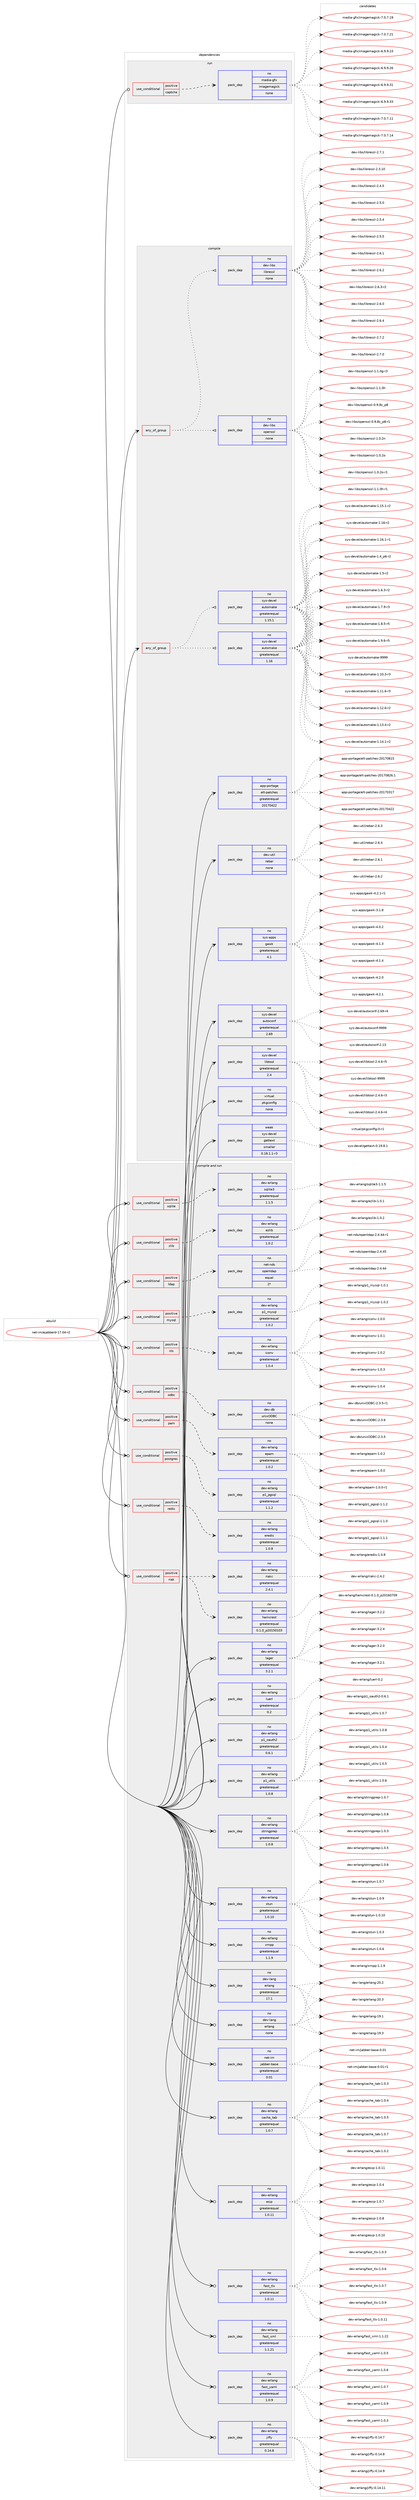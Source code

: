 digraph prolog {

# *************
# Graph options
# *************

newrank=true;
concentrate=true;
compound=true;
graph [rankdir=LR,fontname=Helvetica,fontsize=10,ranksep=1.5];#, ranksep=2.5, nodesep=0.2];
edge  [arrowhead=vee];
node  [fontname=Helvetica,fontsize=10];

# **********
# The ebuild
# **********

subgraph cluster_leftcol {
color=gray;
rank=same;
label=<<i>ebuild</i>>;
id [label="net-im/ejabberd-17.04-r2", color=red, width=4, href="../net-im/ejabberd-17.04-r2.svg"];
}

# ****************
# The dependencies
# ****************

subgraph cluster_midcol {
color=gray;
label=<<i>dependencies</i>>;
subgraph cluster_compile {
fillcolor="#eeeeee";
style=filled;
label=<<i>compile</i>>;
subgraph any10 {
dependency357 [label=<<TABLE BORDER="0" CELLBORDER="1" CELLSPACING="0" CELLPADDING="4"><TR><TD CELLPADDING="10">any_of_group</TD></TR></TABLE>>, shape=none, color=red];subgraph pack261 {
dependency358 [label=<<TABLE BORDER="0" CELLBORDER="1" CELLSPACING="0" CELLPADDING="4" WIDTH="220"><TR><TD ROWSPAN="6" CELLPADDING="30">pack_dep</TD></TR><TR><TD WIDTH="110">no</TD></TR><TR><TD>dev-libs</TD></TR><TR><TD>openssl</TD></TR><TR><TD>none</TD></TR><TR><TD></TD></TR></TABLE>>, shape=none, color=blue];
}
dependency357:e -> dependency358:w [weight=20,style="dotted",arrowhead="oinv"];
subgraph pack262 {
dependency359 [label=<<TABLE BORDER="0" CELLBORDER="1" CELLSPACING="0" CELLPADDING="4" WIDTH="220"><TR><TD ROWSPAN="6" CELLPADDING="30">pack_dep</TD></TR><TR><TD WIDTH="110">no</TD></TR><TR><TD>dev-libs</TD></TR><TR><TD>libressl</TD></TR><TR><TD>none</TD></TR><TR><TD></TD></TR></TABLE>>, shape=none, color=blue];
}
dependency357:e -> dependency359:w [weight=20,style="dotted",arrowhead="oinv"];
}
id:e -> dependency357:w [weight=20,style="solid",arrowhead="vee"];
subgraph any11 {
dependency360 [label=<<TABLE BORDER="0" CELLBORDER="1" CELLSPACING="0" CELLPADDING="4"><TR><TD CELLPADDING="10">any_of_group</TD></TR></TABLE>>, shape=none, color=red];subgraph pack263 {
dependency361 [label=<<TABLE BORDER="0" CELLBORDER="1" CELLSPACING="0" CELLPADDING="4" WIDTH="220"><TR><TD ROWSPAN="6" CELLPADDING="30">pack_dep</TD></TR><TR><TD WIDTH="110">no</TD></TR><TR><TD>sys-devel</TD></TR><TR><TD>automake</TD></TR><TR><TD>greaterequal</TD></TR><TR><TD>1.16</TD></TR></TABLE>>, shape=none, color=blue];
}
dependency360:e -> dependency361:w [weight=20,style="dotted",arrowhead="oinv"];
subgraph pack264 {
dependency362 [label=<<TABLE BORDER="0" CELLBORDER="1" CELLSPACING="0" CELLPADDING="4" WIDTH="220"><TR><TD ROWSPAN="6" CELLPADDING="30">pack_dep</TD></TR><TR><TD WIDTH="110">no</TD></TR><TR><TD>sys-devel</TD></TR><TR><TD>automake</TD></TR><TR><TD>greaterequal</TD></TR><TR><TD>1.15.1</TD></TR></TABLE>>, shape=none, color=blue];
}
dependency360:e -> dependency362:w [weight=20,style="dotted",arrowhead="oinv"];
}
id:e -> dependency360:w [weight=20,style="solid",arrowhead="vee"];
subgraph pack265 {
dependency363 [label=<<TABLE BORDER="0" CELLBORDER="1" CELLSPACING="0" CELLPADDING="4" WIDTH="220"><TR><TD ROWSPAN="6" CELLPADDING="30">pack_dep</TD></TR><TR><TD WIDTH="110">no</TD></TR><TR><TD>app-portage</TD></TR><TR><TD>elt-patches</TD></TR><TR><TD>greaterequal</TD></TR><TR><TD>20170422</TD></TR></TABLE>>, shape=none, color=blue];
}
id:e -> dependency363:w [weight=20,style="solid",arrowhead="vee"];
subgraph pack266 {
dependency364 [label=<<TABLE BORDER="0" CELLBORDER="1" CELLSPACING="0" CELLPADDING="4" WIDTH="220"><TR><TD ROWSPAN="6" CELLPADDING="30">pack_dep</TD></TR><TR><TD WIDTH="110">no</TD></TR><TR><TD>dev-util</TD></TR><TR><TD>rebar</TD></TR><TR><TD>none</TD></TR><TR><TD></TD></TR></TABLE>>, shape=none, color=blue];
}
id:e -> dependency364:w [weight=20,style="solid",arrowhead="vee"];
subgraph pack267 {
dependency365 [label=<<TABLE BORDER="0" CELLBORDER="1" CELLSPACING="0" CELLPADDING="4" WIDTH="220"><TR><TD ROWSPAN="6" CELLPADDING="30">pack_dep</TD></TR><TR><TD WIDTH="110">no</TD></TR><TR><TD>sys-apps</TD></TR><TR><TD>gawk</TD></TR><TR><TD>greaterequal</TD></TR><TR><TD>4.1</TD></TR></TABLE>>, shape=none, color=blue];
}
id:e -> dependency365:w [weight=20,style="solid",arrowhead="vee"];
subgraph pack268 {
dependency366 [label=<<TABLE BORDER="0" CELLBORDER="1" CELLSPACING="0" CELLPADDING="4" WIDTH="220"><TR><TD ROWSPAN="6" CELLPADDING="30">pack_dep</TD></TR><TR><TD WIDTH="110">no</TD></TR><TR><TD>sys-devel</TD></TR><TR><TD>autoconf</TD></TR><TR><TD>greaterequal</TD></TR><TR><TD>2.69</TD></TR></TABLE>>, shape=none, color=blue];
}
id:e -> dependency366:w [weight=20,style="solid",arrowhead="vee"];
subgraph pack269 {
dependency367 [label=<<TABLE BORDER="0" CELLBORDER="1" CELLSPACING="0" CELLPADDING="4" WIDTH="220"><TR><TD ROWSPAN="6" CELLPADDING="30">pack_dep</TD></TR><TR><TD WIDTH="110">no</TD></TR><TR><TD>sys-devel</TD></TR><TR><TD>libtool</TD></TR><TR><TD>greaterequal</TD></TR><TR><TD>2.4</TD></TR></TABLE>>, shape=none, color=blue];
}
id:e -> dependency367:w [weight=20,style="solid",arrowhead="vee"];
subgraph pack270 {
dependency368 [label=<<TABLE BORDER="0" CELLBORDER="1" CELLSPACING="0" CELLPADDING="4" WIDTH="220"><TR><TD ROWSPAN="6" CELLPADDING="30">pack_dep</TD></TR><TR><TD WIDTH="110">no</TD></TR><TR><TD>virtual</TD></TR><TR><TD>pkgconfig</TD></TR><TR><TD>none</TD></TR><TR><TD></TD></TR></TABLE>>, shape=none, color=blue];
}
id:e -> dependency368:w [weight=20,style="solid",arrowhead="vee"];
subgraph pack271 {
dependency369 [label=<<TABLE BORDER="0" CELLBORDER="1" CELLSPACING="0" CELLPADDING="4" WIDTH="220"><TR><TD ROWSPAN="6" CELLPADDING="30">pack_dep</TD></TR><TR><TD WIDTH="110">weak</TD></TR><TR><TD>sys-devel</TD></TR><TR><TD>gettext</TD></TR><TR><TD>smaller</TD></TR><TR><TD>0.18.1.1-r3</TD></TR></TABLE>>, shape=none, color=blue];
}
id:e -> dependency369:w [weight=20,style="solid",arrowhead="vee"];
}
subgraph cluster_compileandrun {
fillcolor="#eeeeee";
style=filled;
label=<<i>compile and run</i>>;
subgraph cond88 {
dependency370 [label=<<TABLE BORDER="0" CELLBORDER="1" CELLSPACING="0" CELLPADDING="4"><TR><TD ROWSPAN="3" CELLPADDING="10">use_conditional</TD></TR><TR><TD>positive</TD></TR><TR><TD>ldap</TD></TR></TABLE>>, shape=none, color=red];
subgraph pack272 {
dependency371 [label=<<TABLE BORDER="0" CELLBORDER="1" CELLSPACING="0" CELLPADDING="4" WIDTH="220"><TR><TD ROWSPAN="6" CELLPADDING="30">pack_dep</TD></TR><TR><TD WIDTH="110">no</TD></TR><TR><TD>net-nds</TD></TR><TR><TD>openldap</TD></TR><TR><TD>equal</TD></TR><TR><TD>2*</TD></TR></TABLE>>, shape=none, color=blue];
}
dependency370:e -> dependency371:w [weight=20,style="dashed",arrowhead="vee"];
}
id:e -> dependency370:w [weight=20,style="solid",arrowhead="odotvee"];
subgraph cond89 {
dependency372 [label=<<TABLE BORDER="0" CELLBORDER="1" CELLSPACING="0" CELLPADDING="4"><TR><TD ROWSPAN="3" CELLPADDING="10">use_conditional</TD></TR><TR><TD>positive</TD></TR><TR><TD>mysql</TD></TR></TABLE>>, shape=none, color=red];
subgraph pack273 {
dependency373 [label=<<TABLE BORDER="0" CELLBORDER="1" CELLSPACING="0" CELLPADDING="4" WIDTH="220"><TR><TD ROWSPAN="6" CELLPADDING="30">pack_dep</TD></TR><TR><TD WIDTH="110">no</TD></TR><TR><TD>dev-erlang</TD></TR><TR><TD>p1_mysql</TD></TR><TR><TD>greaterequal</TD></TR><TR><TD>1.0.2</TD></TR></TABLE>>, shape=none, color=blue];
}
dependency372:e -> dependency373:w [weight=20,style="dashed",arrowhead="vee"];
}
id:e -> dependency372:w [weight=20,style="solid",arrowhead="odotvee"];
subgraph cond90 {
dependency374 [label=<<TABLE BORDER="0" CELLBORDER="1" CELLSPACING="0" CELLPADDING="4"><TR><TD ROWSPAN="3" CELLPADDING="10">use_conditional</TD></TR><TR><TD>positive</TD></TR><TR><TD>nls</TD></TR></TABLE>>, shape=none, color=red];
subgraph pack274 {
dependency375 [label=<<TABLE BORDER="0" CELLBORDER="1" CELLSPACING="0" CELLPADDING="4" WIDTH="220"><TR><TD ROWSPAN="6" CELLPADDING="30">pack_dep</TD></TR><TR><TD WIDTH="110">no</TD></TR><TR><TD>dev-erlang</TD></TR><TR><TD>iconv</TD></TR><TR><TD>greaterequal</TD></TR><TR><TD>1.0.4</TD></TR></TABLE>>, shape=none, color=blue];
}
dependency374:e -> dependency375:w [weight=20,style="dashed",arrowhead="vee"];
}
id:e -> dependency374:w [weight=20,style="solid",arrowhead="odotvee"];
subgraph cond91 {
dependency376 [label=<<TABLE BORDER="0" CELLBORDER="1" CELLSPACING="0" CELLPADDING="4"><TR><TD ROWSPAN="3" CELLPADDING="10">use_conditional</TD></TR><TR><TD>positive</TD></TR><TR><TD>odbc</TD></TR></TABLE>>, shape=none, color=red];
subgraph pack275 {
dependency377 [label=<<TABLE BORDER="0" CELLBORDER="1" CELLSPACING="0" CELLPADDING="4" WIDTH="220"><TR><TD ROWSPAN="6" CELLPADDING="30">pack_dep</TD></TR><TR><TD WIDTH="110">no</TD></TR><TR><TD>dev-db</TD></TR><TR><TD>unixODBC</TD></TR><TR><TD>none</TD></TR><TR><TD></TD></TR></TABLE>>, shape=none, color=blue];
}
dependency376:e -> dependency377:w [weight=20,style="dashed",arrowhead="vee"];
}
id:e -> dependency376:w [weight=20,style="solid",arrowhead="odotvee"];
subgraph cond92 {
dependency378 [label=<<TABLE BORDER="0" CELLBORDER="1" CELLSPACING="0" CELLPADDING="4"><TR><TD ROWSPAN="3" CELLPADDING="10">use_conditional</TD></TR><TR><TD>positive</TD></TR><TR><TD>pam</TD></TR></TABLE>>, shape=none, color=red];
subgraph pack276 {
dependency379 [label=<<TABLE BORDER="0" CELLBORDER="1" CELLSPACING="0" CELLPADDING="4" WIDTH="220"><TR><TD ROWSPAN="6" CELLPADDING="30">pack_dep</TD></TR><TR><TD WIDTH="110">no</TD></TR><TR><TD>dev-erlang</TD></TR><TR><TD>epam</TD></TR><TR><TD>greaterequal</TD></TR><TR><TD>1.0.2</TD></TR></TABLE>>, shape=none, color=blue];
}
dependency378:e -> dependency379:w [weight=20,style="dashed",arrowhead="vee"];
}
id:e -> dependency378:w [weight=20,style="solid",arrowhead="odotvee"];
subgraph cond93 {
dependency380 [label=<<TABLE BORDER="0" CELLBORDER="1" CELLSPACING="0" CELLPADDING="4"><TR><TD ROWSPAN="3" CELLPADDING="10">use_conditional</TD></TR><TR><TD>positive</TD></TR><TR><TD>postgres</TD></TR></TABLE>>, shape=none, color=red];
subgraph pack277 {
dependency381 [label=<<TABLE BORDER="0" CELLBORDER="1" CELLSPACING="0" CELLPADDING="4" WIDTH="220"><TR><TD ROWSPAN="6" CELLPADDING="30">pack_dep</TD></TR><TR><TD WIDTH="110">no</TD></TR><TR><TD>dev-erlang</TD></TR><TR><TD>p1_pgsql</TD></TR><TR><TD>greaterequal</TD></TR><TR><TD>1.1.2</TD></TR></TABLE>>, shape=none, color=blue];
}
dependency380:e -> dependency381:w [weight=20,style="dashed",arrowhead="vee"];
}
id:e -> dependency380:w [weight=20,style="solid",arrowhead="odotvee"];
subgraph cond94 {
dependency382 [label=<<TABLE BORDER="0" CELLBORDER="1" CELLSPACING="0" CELLPADDING="4"><TR><TD ROWSPAN="3" CELLPADDING="10">use_conditional</TD></TR><TR><TD>positive</TD></TR><TR><TD>redis</TD></TR></TABLE>>, shape=none, color=red];
subgraph pack278 {
dependency383 [label=<<TABLE BORDER="0" CELLBORDER="1" CELLSPACING="0" CELLPADDING="4" WIDTH="220"><TR><TD ROWSPAN="6" CELLPADDING="30">pack_dep</TD></TR><TR><TD WIDTH="110">no</TD></TR><TR><TD>dev-erlang</TD></TR><TR><TD>eredis</TD></TR><TR><TD>greaterequal</TD></TR><TR><TD>1.0.8</TD></TR></TABLE>>, shape=none, color=blue];
}
dependency382:e -> dependency383:w [weight=20,style="dashed",arrowhead="vee"];
}
id:e -> dependency382:w [weight=20,style="solid",arrowhead="odotvee"];
subgraph cond95 {
dependency384 [label=<<TABLE BORDER="0" CELLBORDER="1" CELLSPACING="0" CELLPADDING="4"><TR><TD ROWSPAN="3" CELLPADDING="10">use_conditional</TD></TR><TR><TD>positive</TD></TR><TR><TD>riak</TD></TR></TABLE>>, shape=none, color=red];
subgraph pack279 {
dependency385 [label=<<TABLE BORDER="0" CELLBORDER="1" CELLSPACING="0" CELLPADDING="4" WIDTH="220"><TR><TD ROWSPAN="6" CELLPADDING="30">pack_dep</TD></TR><TR><TD WIDTH="110">no</TD></TR><TR><TD>dev-erlang</TD></TR><TR><TD>hamcrest</TD></TR><TR><TD>greaterequal</TD></TR><TR><TD>0.1.0_p20150103</TD></TR></TABLE>>, shape=none, color=blue];
}
dependency384:e -> dependency385:w [weight=20,style="dashed",arrowhead="vee"];
subgraph pack280 {
dependency386 [label=<<TABLE BORDER="0" CELLBORDER="1" CELLSPACING="0" CELLPADDING="4" WIDTH="220"><TR><TD ROWSPAN="6" CELLPADDING="30">pack_dep</TD></TR><TR><TD WIDTH="110">no</TD></TR><TR><TD>dev-erlang</TD></TR><TR><TD>riakc</TD></TR><TR><TD>greaterequal</TD></TR><TR><TD>2.4.1</TD></TR></TABLE>>, shape=none, color=blue];
}
dependency384:e -> dependency386:w [weight=20,style="dashed",arrowhead="vee"];
}
id:e -> dependency384:w [weight=20,style="solid",arrowhead="odotvee"];
subgraph cond96 {
dependency387 [label=<<TABLE BORDER="0" CELLBORDER="1" CELLSPACING="0" CELLPADDING="4"><TR><TD ROWSPAN="3" CELLPADDING="10">use_conditional</TD></TR><TR><TD>positive</TD></TR><TR><TD>sqlite</TD></TR></TABLE>>, shape=none, color=red];
subgraph pack281 {
dependency388 [label=<<TABLE BORDER="0" CELLBORDER="1" CELLSPACING="0" CELLPADDING="4" WIDTH="220"><TR><TD ROWSPAN="6" CELLPADDING="30">pack_dep</TD></TR><TR><TD WIDTH="110">no</TD></TR><TR><TD>dev-erlang</TD></TR><TR><TD>sqlite3</TD></TR><TR><TD>greaterequal</TD></TR><TR><TD>1.1.5</TD></TR></TABLE>>, shape=none, color=blue];
}
dependency387:e -> dependency388:w [weight=20,style="dashed",arrowhead="vee"];
}
id:e -> dependency387:w [weight=20,style="solid",arrowhead="odotvee"];
subgraph cond97 {
dependency389 [label=<<TABLE BORDER="0" CELLBORDER="1" CELLSPACING="0" CELLPADDING="4"><TR><TD ROWSPAN="3" CELLPADDING="10">use_conditional</TD></TR><TR><TD>positive</TD></TR><TR><TD>zlib</TD></TR></TABLE>>, shape=none, color=red];
subgraph pack282 {
dependency390 [label=<<TABLE BORDER="0" CELLBORDER="1" CELLSPACING="0" CELLPADDING="4" WIDTH="220"><TR><TD ROWSPAN="6" CELLPADDING="30">pack_dep</TD></TR><TR><TD WIDTH="110">no</TD></TR><TR><TD>dev-erlang</TD></TR><TR><TD>ezlib</TD></TR><TR><TD>greaterequal</TD></TR><TR><TD>1.0.2</TD></TR></TABLE>>, shape=none, color=blue];
}
dependency389:e -> dependency390:w [weight=20,style="dashed",arrowhead="vee"];
}
id:e -> dependency389:w [weight=20,style="solid",arrowhead="odotvee"];
subgraph pack283 {
dependency391 [label=<<TABLE BORDER="0" CELLBORDER="1" CELLSPACING="0" CELLPADDING="4" WIDTH="220"><TR><TD ROWSPAN="6" CELLPADDING="30">pack_dep</TD></TR><TR><TD WIDTH="110">no</TD></TR><TR><TD>dev-erlang</TD></TR><TR><TD>cache_tab</TD></TR><TR><TD>greaterequal</TD></TR><TR><TD>1.0.7</TD></TR></TABLE>>, shape=none, color=blue];
}
id:e -> dependency391:w [weight=20,style="solid",arrowhead="odotvee"];
subgraph pack284 {
dependency392 [label=<<TABLE BORDER="0" CELLBORDER="1" CELLSPACING="0" CELLPADDING="4" WIDTH="220"><TR><TD ROWSPAN="6" CELLPADDING="30">pack_dep</TD></TR><TR><TD WIDTH="110">no</TD></TR><TR><TD>dev-erlang</TD></TR><TR><TD>esip</TD></TR><TR><TD>greaterequal</TD></TR><TR><TD>1.0.11</TD></TR></TABLE>>, shape=none, color=blue];
}
id:e -> dependency392:w [weight=20,style="solid",arrowhead="odotvee"];
subgraph pack285 {
dependency393 [label=<<TABLE BORDER="0" CELLBORDER="1" CELLSPACING="0" CELLPADDING="4" WIDTH="220"><TR><TD ROWSPAN="6" CELLPADDING="30">pack_dep</TD></TR><TR><TD WIDTH="110">no</TD></TR><TR><TD>dev-erlang</TD></TR><TR><TD>fast_tls</TD></TR><TR><TD>greaterequal</TD></TR><TR><TD>1.0.11</TD></TR></TABLE>>, shape=none, color=blue];
}
id:e -> dependency393:w [weight=20,style="solid",arrowhead="odotvee"];
subgraph pack286 {
dependency394 [label=<<TABLE BORDER="0" CELLBORDER="1" CELLSPACING="0" CELLPADDING="4" WIDTH="220"><TR><TD ROWSPAN="6" CELLPADDING="30">pack_dep</TD></TR><TR><TD WIDTH="110">no</TD></TR><TR><TD>dev-erlang</TD></TR><TR><TD>fast_xml</TD></TR><TR><TD>greaterequal</TD></TR><TR><TD>1.1.21</TD></TR></TABLE>>, shape=none, color=blue];
}
id:e -> dependency394:w [weight=20,style="solid",arrowhead="odotvee"];
subgraph pack287 {
dependency395 [label=<<TABLE BORDER="0" CELLBORDER="1" CELLSPACING="0" CELLPADDING="4" WIDTH="220"><TR><TD ROWSPAN="6" CELLPADDING="30">pack_dep</TD></TR><TR><TD WIDTH="110">no</TD></TR><TR><TD>dev-erlang</TD></TR><TR><TD>fast_yaml</TD></TR><TR><TD>greaterequal</TD></TR><TR><TD>1.0.9</TD></TR></TABLE>>, shape=none, color=blue];
}
id:e -> dependency395:w [weight=20,style="solid",arrowhead="odotvee"];
subgraph pack288 {
dependency396 [label=<<TABLE BORDER="0" CELLBORDER="1" CELLSPACING="0" CELLPADDING="4" WIDTH="220"><TR><TD ROWSPAN="6" CELLPADDING="30">pack_dep</TD></TR><TR><TD WIDTH="110">no</TD></TR><TR><TD>dev-erlang</TD></TR><TR><TD>jiffy</TD></TR><TR><TD>greaterequal</TD></TR><TR><TD>0.14.8</TD></TR></TABLE>>, shape=none, color=blue];
}
id:e -> dependency396:w [weight=20,style="solid",arrowhead="odotvee"];
subgraph pack289 {
dependency397 [label=<<TABLE BORDER="0" CELLBORDER="1" CELLSPACING="0" CELLPADDING="4" WIDTH="220"><TR><TD ROWSPAN="6" CELLPADDING="30">pack_dep</TD></TR><TR><TD WIDTH="110">no</TD></TR><TR><TD>dev-erlang</TD></TR><TR><TD>lager</TD></TR><TR><TD>greaterequal</TD></TR><TR><TD>3.2.1</TD></TR></TABLE>>, shape=none, color=blue];
}
id:e -> dependency397:w [weight=20,style="solid",arrowhead="odotvee"];
subgraph pack290 {
dependency398 [label=<<TABLE BORDER="0" CELLBORDER="1" CELLSPACING="0" CELLPADDING="4" WIDTH="220"><TR><TD ROWSPAN="6" CELLPADDING="30">pack_dep</TD></TR><TR><TD WIDTH="110">no</TD></TR><TR><TD>dev-erlang</TD></TR><TR><TD>luerl</TD></TR><TR><TD>greaterequal</TD></TR><TR><TD>0.2</TD></TR></TABLE>>, shape=none, color=blue];
}
id:e -> dependency398:w [weight=20,style="solid",arrowhead="odotvee"];
subgraph pack291 {
dependency399 [label=<<TABLE BORDER="0" CELLBORDER="1" CELLSPACING="0" CELLPADDING="4" WIDTH="220"><TR><TD ROWSPAN="6" CELLPADDING="30">pack_dep</TD></TR><TR><TD WIDTH="110">no</TD></TR><TR><TD>dev-erlang</TD></TR><TR><TD>p1_oauth2</TD></TR><TR><TD>greaterequal</TD></TR><TR><TD>0.6.1</TD></TR></TABLE>>, shape=none, color=blue];
}
id:e -> dependency399:w [weight=20,style="solid",arrowhead="odotvee"];
subgraph pack292 {
dependency400 [label=<<TABLE BORDER="0" CELLBORDER="1" CELLSPACING="0" CELLPADDING="4" WIDTH="220"><TR><TD ROWSPAN="6" CELLPADDING="30">pack_dep</TD></TR><TR><TD WIDTH="110">no</TD></TR><TR><TD>dev-erlang</TD></TR><TR><TD>p1_utils</TD></TR><TR><TD>greaterequal</TD></TR><TR><TD>1.0.8</TD></TR></TABLE>>, shape=none, color=blue];
}
id:e -> dependency400:w [weight=20,style="solid",arrowhead="odotvee"];
subgraph pack293 {
dependency401 [label=<<TABLE BORDER="0" CELLBORDER="1" CELLSPACING="0" CELLPADDING="4" WIDTH="220"><TR><TD ROWSPAN="6" CELLPADDING="30">pack_dep</TD></TR><TR><TD WIDTH="110">no</TD></TR><TR><TD>dev-erlang</TD></TR><TR><TD>stringprep</TD></TR><TR><TD>greaterequal</TD></TR><TR><TD>1.0.8</TD></TR></TABLE>>, shape=none, color=blue];
}
id:e -> dependency401:w [weight=20,style="solid",arrowhead="odotvee"];
subgraph pack294 {
dependency402 [label=<<TABLE BORDER="0" CELLBORDER="1" CELLSPACING="0" CELLPADDING="4" WIDTH="220"><TR><TD ROWSPAN="6" CELLPADDING="30">pack_dep</TD></TR><TR><TD WIDTH="110">no</TD></TR><TR><TD>dev-erlang</TD></TR><TR><TD>stun</TD></TR><TR><TD>greaterequal</TD></TR><TR><TD>1.0.10</TD></TR></TABLE>>, shape=none, color=blue];
}
id:e -> dependency402:w [weight=20,style="solid",arrowhead="odotvee"];
subgraph pack295 {
dependency403 [label=<<TABLE BORDER="0" CELLBORDER="1" CELLSPACING="0" CELLPADDING="4" WIDTH="220"><TR><TD ROWSPAN="6" CELLPADDING="30">pack_dep</TD></TR><TR><TD WIDTH="110">no</TD></TR><TR><TD>dev-erlang</TD></TR><TR><TD>xmpp</TD></TR><TR><TD>greaterequal</TD></TR><TR><TD>1.1.9</TD></TR></TABLE>>, shape=none, color=blue];
}
id:e -> dependency403:w [weight=20,style="solid",arrowhead="odotvee"];
subgraph pack296 {
dependency404 [label=<<TABLE BORDER="0" CELLBORDER="1" CELLSPACING="0" CELLPADDING="4" WIDTH="220"><TR><TD ROWSPAN="6" CELLPADDING="30">pack_dep</TD></TR><TR><TD WIDTH="110">no</TD></TR><TR><TD>dev-lang</TD></TR><TR><TD>erlang</TD></TR><TR><TD>greaterequal</TD></TR><TR><TD>17.1</TD></TR></TABLE>>, shape=none, color=blue];
}
id:e -> dependency404:w [weight=20,style="solid",arrowhead="odotvee"];
subgraph pack297 {
dependency405 [label=<<TABLE BORDER="0" CELLBORDER="1" CELLSPACING="0" CELLPADDING="4" WIDTH="220"><TR><TD ROWSPAN="6" CELLPADDING="30">pack_dep</TD></TR><TR><TD WIDTH="110">no</TD></TR><TR><TD>dev-lang</TD></TR><TR><TD>erlang</TD></TR><TR><TD>none</TD></TR><TR><TD></TD></TR></TABLE>>, shape=none, color=blue];
}
id:e -> dependency405:w [weight=20,style="solid",arrowhead="odotvee"];
subgraph pack298 {
dependency406 [label=<<TABLE BORDER="0" CELLBORDER="1" CELLSPACING="0" CELLPADDING="4" WIDTH="220"><TR><TD ROWSPAN="6" CELLPADDING="30">pack_dep</TD></TR><TR><TD WIDTH="110">no</TD></TR><TR><TD>net-im</TD></TR><TR><TD>jabber-base</TD></TR><TR><TD>greaterequal</TD></TR><TR><TD>0.01</TD></TR></TABLE>>, shape=none, color=blue];
}
id:e -> dependency406:w [weight=20,style="solid",arrowhead="odotvee"];
}
subgraph cluster_run {
fillcolor="#eeeeee";
style=filled;
label=<<i>run</i>>;
subgraph cond98 {
dependency407 [label=<<TABLE BORDER="0" CELLBORDER="1" CELLSPACING="0" CELLPADDING="4"><TR><TD ROWSPAN="3" CELLPADDING="10">use_conditional</TD></TR><TR><TD>positive</TD></TR><TR><TD>captcha</TD></TR></TABLE>>, shape=none, color=red];
subgraph pack299 {
dependency408 [label=<<TABLE BORDER="0" CELLBORDER="1" CELLSPACING="0" CELLPADDING="4" WIDTH="220"><TR><TD ROWSPAN="6" CELLPADDING="30">pack_dep</TD></TR><TR><TD WIDTH="110">no</TD></TR><TR><TD>media-gfx</TD></TR><TR><TD>imagemagick</TD></TR><TR><TD>none</TD></TR><TR><TD></TD></TR></TABLE>>, shape=none, color=blue];
}
dependency407:e -> dependency408:w [weight=20,style="dashed",arrowhead="vee"];
}
id:e -> dependency407:w [weight=20,style="solid",arrowhead="odot"];
}
}

# **************
# The candidates
# **************

subgraph cluster_choices {
rank=same;
color=gray;
label=<<i>candidates</i>>;

subgraph choice261 {
color=black;
nodesep=1;
choice1001011184510810598115471111121011101151151084549464946481034511451 [label="dev-libs/openssl-1.1.0g-r3", color=red, width=4,href="../dev-libs/openssl-1.1.0g-r3.svg"];
choice100101118451081059811547111112101110115115108454946494648104 [label="dev-libs/openssl-1.1.0h", color=red, width=4,href="../dev-libs/openssl-1.1.0h.svg"];
choice1001011184510810598115471111121011101151151084548465746561229511256 [label="dev-libs/openssl-0.9.8z_p8", color=red, width=4,href="../dev-libs/openssl-0.9.8z_p8.svg"];
choice10010111845108105981154711111210111011511510845484657465612295112564511449 [label="dev-libs/openssl-0.9.8z_p8-r1", color=red, width=4,href="../dev-libs/openssl-0.9.8z_p8-r1.svg"];
choice100101118451081059811547111112101110115115108454946484650110 [label="dev-libs/openssl-1.0.2n", color=red, width=4,href="../dev-libs/openssl-1.0.2n.svg"];
choice100101118451081059811547111112101110115115108454946484650111 [label="dev-libs/openssl-1.0.2o", color=red, width=4,href="../dev-libs/openssl-1.0.2o.svg"];
choice1001011184510810598115471111121011101151151084549464846501114511449 [label="dev-libs/openssl-1.0.2o-r1", color=red, width=4,href="../dev-libs/openssl-1.0.2o-r1.svg"];
choice1001011184510810598115471111121011101151151084549464946481044511449 [label="dev-libs/openssl-1.1.0h-r1", color=red, width=4,href="../dev-libs/openssl-1.1.0h-r1.svg"];
dependency358:e -> choice1001011184510810598115471111121011101151151084549464946481034511451:w [style=dotted,weight="100"];
dependency358:e -> choice100101118451081059811547111112101110115115108454946494648104:w [style=dotted,weight="100"];
dependency358:e -> choice1001011184510810598115471111121011101151151084548465746561229511256:w [style=dotted,weight="100"];
dependency358:e -> choice10010111845108105981154711111210111011511510845484657465612295112564511449:w [style=dotted,weight="100"];
dependency358:e -> choice100101118451081059811547111112101110115115108454946484650110:w [style=dotted,weight="100"];
dependency358:e -> choice100101118451081059811547111112101110115115108454946484650111:w [style=dotted,weight="100"];
dependency358:e -> choice1001011184510810598115471111121011101151151084549464846501114511449:w [style=dotted,weight="100"];
dependency358:e -> choice1001011184510810598115471111121011101151151084549464946481044511449:w [style=dotted,weight="100"];
}
subgraph choice262 {
color=black;
nodesep=1;
choice10010111845108105981154710810598114101115115108455046554648 [label="dev-libs/libressl-2.7.0", color=red, width=4,href="../dev-libs/libressl-2.7.0.svg"];
choice10010111845108105981154710810598114101115115108455046554649 [label="dev-libs/libressl-2.7.1", color=red, width=4,href="../dev-libs/libressl-2.7.1.svg"];
choice1001011184510810598115471081059811410111511510845504651464948 [label="dev-libs/libressl-2.3.10", color=red, width=4,href="../dev-libs/libressl-2.3.10.svg"];
choice10010111845108105981154710810598114101115115108455046524653 [label="dev-libs/libressl-2.4.5", color=red, width=4,href="../dev-libs/libressl-2.4.5.svg"];
choice10010111845108105981154710810598114101115115108455046534648 [label="dev-libs/libressl-2.5.0", color=red, width=4,href="../dev-libs/libressl-2.5.0.svg"];
choice10010111845108105981154710810598114101115115108455046534652 [label="dev-libs/libressl-2.5.4", color=red, width=4,href="../dev-libs/libressl-2.5.4.svg"];
choice10010111845108105981154710810598114101115115108455046534653 [label="dev-libs/libressl-2.5.5", color=red, width=4,href="../dev-libs/libressl-2.5.5.svg"];
choice10010111845108105981154710810598114101115115108455046544649 [label="dev-libs/libressl-2.6.1", color=red, width=4,href="../dev-libs/libressl-2.6.1.svg"];
choice10010111845108105981154710810598114101115115108455046544650 [label="dev-libs/libressl-2.6.2", color=red, width=4,href="../dev-libs/libressl-2.6.2.svg"];
choice100101118451081059811547108105981141011151151084550465446514511450 [label="dev-libs/libressl-2.6.3-r2", color=red, width=4,href="../dev-libs/libressl-2.6.3-r2.svg"];
choice10010111845108105981154710810598114101115115108455046544648 [label="dev-libs/libressl-2.6.0", color=red, width=4,href="../dev-libs/libressl-2.6.0.svg"];
choice10010111845108105981154710810598114101115115108455046544652 [label="dev-libs/libressl-2.6.4", color=red, width=4,href="../dev-libs/libressl-2.6.4.svg"];
choice10010111845108105981154710810598114101115115108455046554650 [label="dev-libs/libressl-2.7.2", color=red, width=4,href="../dev-libs/libressl-2.7.2.svg"];
dependency359:e -> choice10010111845108105981154710810598114101115115108455046554648:w [style=dotted,weight="100"];
dependency359:e -> choice10010111845108105981154710810598114101115115108455046554649:w [style=dotted,weight="100"];
dependency359:e -> choice1001011184510810598115471081059811410111511510845504651464948:w [style=dotted,weight="100"];
dependency359:e -> choice10010111845108105981154710810598114101115115108455046524653:w [style=dotted,weight="100"];
dependency359:e -> choice10010111845108105981154710810598114101115115108455046534648:w [style=dotted,weight="100"];
dependency359:e -> choice10010111845108105981154710810598114101115115108455046534652:w [style=dotted,weight="100"];
dependency359:e -> choice10010111845108105981154710810598114101115115108455046534653:w [style=dotted,weight="100"];
dependency359:e -> choice10010111845108105981154710810598114101115115108455046544649:w [style=dotted,weight="100"];
dependency359:e -> choice10010111845108105981154710810598114101115115108455046544650:w [style=dotted,weight="100"];
dependency359:e -> choice100101118451081059811547108105981141011151151084550465446514511450:w [style=dotted,weight="100"];
dependency359:e -> choice10010111845108105981154710810598114101115115108455046544648:w [style=dotted,weight="100"];
dependency359:e -> choice10010111845108105981154710810598114101115115108455046544652:w [style=dotted,weight="100"];
dependency359:e -> choice10010111845108105981154710810598114101115115108455046554650:w [style=dotted,weight="100"];
}
subgraph choice263 {
color=black;
nodesep=1;
choice11512111545100101118101108479711711611110997107101454946494846514511451 [label="sys-devel/automake-1.10.3-r3", color=red, width=4,href="../sys-devel/automake-1.10.3-r3.svg"];
choice11512111545100101118101108479711711611110997107101454946494946544511451 [label="sys-devel/automake-1.11.6-r3", color=red, width=4,href="../sys-devel/automake-1.11.6-r3.svg"];
choice11512111545100101118101108479711711611110997107101454946495046544511450 [label="sys-devel/automake-1.12.6-r2", color=red, width=4,href="../sys-devel/automake-1.12.6-r2.svg"];
choice11512111545100101118101108479711711611110997107101454946495146524511450 [label="sys-devel/automake-1.13.4-r2", color=red, width=4,href="../sys-devel/automake-1.13.4-r2.svg"];
choice11512111545100101118101108479711711611110997107101454946495246494511450 [label="sys-devel/automake-1.14.1-r2", color=red, width=4,href="../sys-devel/automake-1.14.1-r2.svg"];
choice11512111545100101118101108479711711611110997107101454946495346494511450 [label="sys-devel/automake-1.15.1-r2", color=red, width=4,href="../sys-devel/automake-1.15.1-r2.svg"];
choice1151211154510010111810110847971171161111099710710145494649544511450 [label="sys-devel/automake-1.16-r2", color=red, width=4,href="../sys-devel/automake-1.16-r2.svg"];
choice11512111545100101118101108479711711611110997107101454946495446494511449 [label="sys-devel/automake-1.16.1-r1", color=red, width=4,href="../sys-devel/automake-1.16.1-r1.svg"];
choice115121115451001011181011084797117116111109971071014549465295112544511450 [label="sys-devel/automake-1.4_p6-r2", color=red, width=4,href="../sys-devel/automake-1.4_p6-r2.svg"];
choice11512111545100101118101108479711711611110997107101454946534511450 [label="sys-devel/automake-1.5-r2", color=red, width=4,href="../sys-devel/automake-1.5-r2.svg"];
choice115121115451001011181011084797117116111109971071014549465446514511450 [label="sys-devel/automake-1.6.3-r2", color=red, width=4,href="../sys-devel/automake-1.6.3-r2.svg"];
choice115121115451001011181011084797117116111109971071014549465546574511451 [label="sys-devel/automake-1.7.9-r3", color=red, width=4,href="../sys-devel/automake-1.7.9-r3.svg"];
choice115121115451001011181011084797117116111109971071014549465646534511453 [label="sys-devel/automake-1.8.5-r5", color=red, width=4,href="../sys-devel/automake-1.8.5-r5.svg"];
choice115121115451001011181011084797117116111109971071014549465746544511453 [label="sys-devel/automake-1.9.6-r5", color=red, width=4,href="../sys-devel/automake-1.9.6-r5.svg"];
choice115121115451001011181011084797117116111109971071014557575757 [label="sys-devel/automake-9999", color=red, width=4,href="../sys-devel/automake-9999.svg"];
dependency361:e -> choice11512111545100101118101108479711711611110997107101454946494846514511451:w [style=dotted,weight="100"];
dependency361:e -> choice11512111545100101118101108479711711611110997107101454946494946544511451:w [style=dotted,weight="100"];
dependency361:e -> choice11512111545100101118101108479711711611110997107101454946495046544511450:w [style=dotted,weight="100"];
dependency361:e -> choice11512111545100101118101108479711711611110997107101454946495146524511450:w [style=dotted,weight="100"];
dependency361:e -> choice11512111545100101118101108479711711611110997107101454946495246494511450:w [style=dotted,weight="100"];
dependency361:e -> choice11512111545100101118101108479711711611110997107101454946495346494511450:w [style=dotted,weight="100"];
dependency361:e -> choice1151211154510010111810110847971171161111099710710145494649544511450:w [style=dotted,weight="100"];
dependency361:e -> choice11512111545100101118101108479711711611110997107101454946495446494511449:w [style=dotted,weight="100"];
dependency361:e -> choice115121115451001011181011084797117116111109971071014549465295112544511450:w [style=dotted,weight="100"];
dependency361:e -> choice11512111545100101118101108479711711611110997107101454946534511450:w [style=dotted,weight="100"];
dependency361:e -> choice115121115451001011181011084797117116111109971071014549465446514511450:w [style=dotted,weight="100"];
dependency361:e -> choice115121115451001011181011084797117116111109971071014549465546574511451:w [style=dotted,weight="100"];
dependency361:e -> choice115121115451001011181011084797117116111109971071014549465646534511453:w [style=dotted,weight="100"];
dependency361:e -> choice115121115451001011181011084797117116111109971071014549465746544511453:w [style=dotted,weight="100"];
dependency361:e -> choice115121115451001011181011084797117116111109971071014557575757:w [style=dotted,weight="100"];
}
subgraph choice264 {
color=black;
nodesep=1;
choice11512111545100101118101108479711711611110997107101454946494846514511451 [label="sys-devel/automake-1.10.3-r3", color=red, width=4,href="../sys-devel/automake-1.10.3-r3.svg"];
choice11512111545100101118101108479711711611110997107101454946494946544511451 [label="sys-devel/automake-1.11.6-r3", color=red, width=4,href="../sys-devel/automake-1.11.6-r3.svg"];
choice11512111545100101118101108479711711611110997107101454946495046544511450 [label="sys-devel/automake-1.12.6-r2", color=red, width=4,href="../sys-devel/automake-1.12.6-r2.svg"];
choice11512111545100101118101108479711711611110997107101454946495146524511450 [label="sys-devel/automake-1.13.4-r2", color=red, width=4,href="../sys-devel/automake-1.13.4-r2.svg"];
choice11512111545100101118101108479711711611110997107101454946495246494511450 [label="sys-devel/automake-1.14.1-r2", color=red, width=4,href="../sys-devel/automake-1.14.1-r2.svg"];
choice11512111545100101118101108479711711611110997107101454946495346494511450 [label="sys-devel/automake-1.15.1-r2", color=red, width=4,href="../sys-devel/automake-1.15.1-r2.svg"];
choice1151211154510010111810110847971171161111099710710145494649544511450 [label="sys-devel/automake-1.16-r2", color=red, width=4,href="../sys-devel/automake-1.16-r2.svg"];
choice11512111545100101118101108479711711611110997107101454946495446494511449 [label="sys-devel/automake-1.16.1-r1", color=red, width=4,href="../sys-devel/automake-1.16.1-r1.svg"];
choice115121115451001011181011084797117116111109971071014549465295112544511450 [label="sys-devel/automake-1.4_p6-r2", color=red, width=4,href="../sys-devel/automake-1.4_p6-r2.svg"];
choice11512111545100101118101108479711711611110997107101454946534511450 [label="sys-devel/automake-1.5-r2", color=red, width=4,href="../sys-devel/automake-1.5-r2.svg"];
choice115121115451001011181011084797117116111109971071014549465446514511450 [label="sys-devel/automake-1.6.3-r2", color=red, width=4,href="../sys-devel/automake-1.6.3-r2.svg"];
choice115121115451001011181011084797117116111109971071014549465546574511451 [label="sys-devel/automake-1.7.9-r3", color=red, width=4,href="../sys-devel/automake-1.7.9-r3.svg"];
choice115121115451001011181011084797117116111109971071014549465646534511453 [label="sys-devel/automake-1.8.5-r5", color=red, width=4,href="../sys-devel/automake-1.8.5-r5.svg"];
choice115121115451001011181011084797117116111109971071014549465746544511453 [label="sys-devel/automake-1.9.6-r5", color=red, width=4,href="../sys-devel/automake-1.9.6-r5.svg"];
choice115121115451001011181011084797117116111109971071014557575757 [label="sys-devel/automake-9999", color=red, width=4,href="../sys-devel/automake-9999.svg"];
dependency362:e -> choice11512111545100101118101108479711711611110997107101454946494846514511451:w [style=dotted,weight="100"];
dependency362:e -> choice11512111545100101118101108479711711611110997107101454946494946544511451:w [style=dotted,weight="100"];
dependency362:e -> choice11512111545100101118101108479711711611110997107101454946495046544511450:w [style=dotted,weight="100"];
dependency362:e -> choice11512111545100101118101108479711711611110997107101454946495146524511450:w [style=dotted,weight="100"];
dependency362:e -> choice11512111545100101118101108479711711611110997107101454946495246494511450:w [style=dotted,weight="100"];
dependency362:e -> choice11512111545100101118101108479711711611110997107101454946495346494511450:w [style=dotted,weight="100"];
dependency362:e -> choice1151211154510010111810110847971171161111099710710145494649544511450:w [style=dotted,weight="100"];
dependency362:e -> choice11512111545100101118101108479711711611110997107101454946495446494511449:w [style=dotted,weight="100"];
dependency362:e -> choice115121115451001011181011084797117116111109971071014549465295112544511450:w [style=dotted,weight="100"];
dependency362:e -> choice11512111545100101118101108479711711611110997107101454946534511450:w [style=dotted,weight="100"];
dependency362:e -> choice115121115451001011181011084797117116111109971071014549465446514511450:w [style=dotted,weight="100"];
dependency362:e -> choice115121115451001011181011084797117116111109971071014549465546574511451:w [style=dotted,weight="100"];
dependency362:e -> choice115121115451001011181011084797117116111109971071014549465646534511453:w [style=dotted,weight="100"];
dependency362:e -> choice115121115451001011181011084797117116111109971071014549465746544511453:w [style=dotted,weight="100"];
dependency362:e -> choice115121115451001011181011084797117116111109971071014557575757:w [style=dotted,weight="100"];
}
subgraph choice265 {
color=black;
nodesep=1;
choice97112112451121111141169710310147101108116451129711699104101115455048495548514955 [label="app-portage/elt-patches-20170317", color=red, width=4,href="../app-portage/elt-patches-20170317.svg"];
choice97112112451121111141169710310147101108116451129711699104101115455048495548525050 [label="app-portage/elt-patches-20170422", color=red, width=4,href="../app-portage/elt-patches-20170422.svg"];
choice97112112451121111141169710310147101108116451129711699104101115455048495548564953 [label="app-portage/elt-patches-20170815", color=red, width=4,href="../app-portage/elt-patches-20170815.svg"];
choice971121124511211111411697103101471011081164511297116991041011154550484955485650544649 [label="app-portage/elt-patches-20170826.1", color=red, width=4,href="../app-portage/elt-patches-20170826.1.svg"];
dependency363:e -> choice97112112451121111141169710310147101108116451129711699104101115455048495548514955:w [style=dotted,weight="100"];
dependency363:e -> choice97112112451121111141169710310147101108116451129711699104101115455048495548525050:w [style=dotted,weight="100"];
dependency363:e -> choice97112112451121111141169710310147101108116451129711699104101115455048495548564953:w [style=dotted,weight="100"];
dependency363:e -> choice971121124511211111411697103101471011081164511297116991041011154550484955485650544649:w [style=dotted,weight="100"];
}
subgraph choice266 {
color=black;
nodesep=1;
choice10010111845117116105108471141019897114455046544649 [label="dev-util/rebar-2.6.1", color=red, width=4,href="../dev-util/rebar-2.6.1.svg"];
choice10010111845117116105108471141019897114455046544650 [label="dev-util/rebar-2.6.2", color=red, width=4,href="../dev-util/rebar-2.6.2.svg"];
choice10010111845117116105108471141019897114455046544651 [label="dev-util/rebar-2.6.3", color=red, width=4,href="../dev-util/rebar-2.6.3.svg"];
choice10010111845117116105108471141019897114455046544652 [label="dev-util/rebar-2.6.4", color=red, width=4,href="../dev-util/rebar-2.6.4.svg"];
dependency364:e -> choice10010111845117116105108471141019897114455046544649:w [style=dotted,weight="100"];
dependency364:e -> choice10010111845117116105108471141019897114455046544650:w [style=dotted,weight="100"];
dependency364:e -> choice10010111845117116105108471141019897114455046544651:w [style=dotted,weight="100"];
dependency364:e -> choice10010111845117116105108471141019897114455046544652:w [style=dotted,weight="100"];
}
subgraph choice267 {
color=black;
nodesep=1;
choice11512111545971121121154710397119107455146494656 [label="sys-apps/gawk-3.1.8", color=red, width=4,href="../sys-apps/gawk-3.1.8.svg"];
choice11512111545971121121154710397119107455246484650 [label="sys-apps/gawk-4.0.2", color=red, width=4,href="../sys-apps/gawk-4.0.2.svg"];
choice11512111545971121121154710397119107455246494651 [label="sys-apps/gawk-4.1.3", color=red, width=4,href="../sys-apps/gawk-4.1.3.svg"];
choice11512111545971121121154710397119107455246494652 [label="sys-apps/gawk-4.1.4", color=red, width=4,href="../sys-apps/gawk-4.1.4.svg"];
choice11512111545971121121154710397119107455246504648 [label="sys-apps/gawk-4.2.0", color=red, width=4,href="../sys-apps/gawk-4.2.0.svg"];
choice11512111545971121121154710397119107455246504649 [label="sys-apps/gawk-4.2.1", color=red, width=4,href="../sys-apps/gawk-4.2.1.svg"];
choice115121115459711211211547103971191074552465046494511449 [label="sys-apps/gawk-4.2.1-r1", color=red, width=4,href="../sys-apps/gawk-4.2.1-r1.svg"];
dependency365:e -> choice11512111545971121121154710397119107455146494656:w [style=dotted,weight="100"];
dependency365:e -> choice11512111545971121121154710397119107455246484650:w [style=dotted,weight="100"];
dependency365:e -> choice11512111545971121121154710397119107455246494651:w [style=dotted,weight="100"];
dependency365:e -> choice11512111545971121121154710397119107455246494652:w [style=dotted,weight="100"];
dependency365:e -> choice11512111545971121121154710397119107455246504648:w [style=dotted,weight="100"];
dependency365:e -> choice11512111545971121121154710397119107455246504649:w [style=dotted,weight="100"];
dependency365:e -> choice115121115459711211211547103971191074552465046494511449:w [style=dotted,weight="100"];
}
subgraph choice268 {
color=black;
nodesep=1;
choice115121115451001011181011084797117116111991111101024550464951 [label="sys-devel/autoconf-2.13", color=red, width=4,href="../sys-devel/autoconf-2.13.svg"];
choice1151211154510010111810110847971171161119911111010245504654574511452 [label="sys-devel/autoconf-2.69-r4", color=red, width=4,href="../sys-devel/autoconf-2.69-r4.svg"];
choice115121115451001011181011084797117116111991111101024557575757 [label="sys-devel/autoconf-9999", color=red, width=4,href="../sys-devel/autoconf-9999.svg"];
dependency366:e -> choice115121115451001011181011084797117116111991111101024550464951:w [style=dotted,weight="100"];
dependency366:e -> choice1151211154510010111810110847971171161119911111010245504654574511452:w [style=dotted,weight="100"];
dependency366:e -> choice115121115451001011181011084797117116111991111101024557575757:w [style=dotted,weight="100"];
}
subgraph choice269 {
color=black;
nodesep=1;
choice1151211154510010111810110847108105981161111111084550465246544511451 [label="sys-devel/libtool-2.4.6-r3", color=red, width=4,href="../sys-devel/libtool-2.4.6-r3.svg"];
choice1151211154510010111810110847108105981161111111084550465246544511452 [label="sys-devel/libtool-2.4.6-r4", color=red, width=4,href="../sys-devel/libtool-2.4.6-r4.svg"];
choice1151211154510010111810110847108105981161111111084550465246544511453 [label="sys-devel/libtool-2.4.6-r5", color=red, width=4,href="../sys-devel/libtool-2.4.6-r5.svg"];
choice1151211154510010111810110847108105981161111111084557575757 [label="sys-devel/libtool-9999", color=red, width=4,href="../sys-devel/libtool-9999.svg"];
dependency367:e -> choice1151211154510010111810110847108105981161111111084550465246544511451:w [style=dotted,weight="100"];
dependency367:e -> choice1151211154510010111810110847108105981161111111084550465246544511452:w [style=dotted,weight="100"];
dependency367:e -> choice1151211154510010111810110847108105981161111111084550465246544511453:w [style=dotted,weight="100"];
dependency367:e -> choice1151211154510010111810110847108105981161111111084557575757:w [style=dotted,weight="100"];
}
subgraph choice270 {
color=black;
nodesep=1;
choice11810511411611797108471121071039911111010210510345484511449 [label="virtual/pkgconfig-0-r1", color=red, width=4,href="../virtual/pkgconfig-0-r1.svg"];
dependency368:e -> choice11810511411611797108471121071039911111010210510345484511449:w [style=dotted,weight="100"];
}
subgraph choice271 {
color=black;
nodesep=1;
choice1151211154510010111810110847103101116116101120116454846495746564649 [label="sys-devel/gettext-0.19.8.1", color=red, width=4,href="../sys-devel/gettext-0.19.8.1.svg"];
dependency369:e -> choice1151211154510010111810110847103101116116101120116454846495746564649:w [style=dotted,weight="100"];
}
subgraph choice272 {
color=black;
nodesep=1;
choice11010111645110100115471111121011101081009711245504652465252 [label="net-nds/openldap-2.4.44", color=red, width=4,href="../net-nds/openldap-2.4.44.svg"];
choice110101116451101001154711111210111010810097112455046524652524511449 [label="net-nds/openldap-2.4.44-r1", color=red, width=4,href="../net-nds/openldap-2.4.44-r1.svg"];
choice11010111645110100115471111121011101081009711245504652465253 [label="net-nds/openldap-2.4.45", color=red, width=4,href="../net-nds/openldap-2.4.45.svg"];
dependency371:e -> choice11010111645110100115471111121011101081009711245504652465252:w [style=dotted,weight="100"];
dependency371:e -> choice110101116451101001154711111210111010810097112455046524652524511449:w [style=dotted,weight="100"];
dependency371:e -> choice11010111645110100115471111121011101081009711245504652465253:w [style=dotted,weight="100"];
}
subgraph choice273 {
color=black;
nodesep=1;
choice1001011184510111410897110103471124995109121115113108454946484649 [label="dev-erlang/p1_mysql-1.0.1", color=red, width=4,href="../dev-erlang/p1_mysql-1.0.1.svg"];
choice1001011184510111410897110103471124995109121115113108454946484650 [label="dev-erlang/p1_mysql-1.0.2", color=red, width=4,href="../dev-erlang/p1_mysql-1.0.2.svg"];
dependency373:e -> choice1001011184510111410897110103471124995109121115113108454946484649:w [style=dotted,weight="100"];
dependency373:e -> choice1001011184510111410897110103471124995109121115113108454946484650:w [style=dotted,weight="100"];
}
subgraph choice274 {
color=black;
nodesep=1;
choice10010111845101114108971101034710599111110118454946484648 [label="dev-erlang/iconv-1.0.0", color=red, width=4,href="../dev-erlang/iconv-1.0.0.svg"];
choice10010111845101114108971101034710599111110118454946484649 [label="dev-erlang/iconv-1.0.1", color=red, width=4,href="../dev-erlang/iconv-1.0.1.svg"];
choice10010111845101114108971101034710599111110118454946484650 [label="dev-erlang/iconv-1.0.2", color=red, width=4,href="../dev-erlang/iconv-1.0.2.svg"];
choice10010111845101114108971101034710599111110118454946484651 [label="dev-erlang/iconv-1.0.3", color=red, width=4,href="../dev-erlang/iconv-1.0.3.svg"];
choice10010111845101114108971101034710599111110118454946484652 [label="dev-erlang/iconv-1.0.4", color=red, width=4,href="../dev-erlang/iconv-1.0.4.svg"];
dependency375:e -> choice10010111845101114108971101034710599111110118454946484648:w [style=dotted,weight="100"];
dependency375:e -> choice10010111845101114108971101034710599111110118454946484649:w [style=dotted,weight="100"];
dependency375:e -> choice10010111845101114108971101034710599111110118454946484650:w [style=dotted,weight="100"];
dependency375:e -> choice10010111845101114108971101034710599111110118454946484651:w [style=dotted,weight="100"];
dependency375:e -> choice10010111845101114108971101034710599111110118454946484652:w [style=dotted,weight="100"];
}
subgraph choice275 {
color=black;
nodesep=1;
choice10010111845100984711711010512079686667455046514653 [label="dev-db/unixODBC-2.3.5", color=red, width=4,href="../dev-db/unixODBC-2.3.5.svg"];
choice100101118451009847117110105120796866674550465146534511449 [label="dev-db/unixODBC-2.3.5-r1", color=red, width=4,href="../dev-db/unixODBC-2.3.5-r1.svg"];
choice10010111845100984711711010512079686667455046514654 [label="dev-db/unixODBC-2.3.6", color=red, width=4,href="../dev-db/unixODBC-2.3.6.svg"];
dependency377:e -> choice10010111845100984711711010512079686667455046514653:w [style=dotted,weight="100"];
dependency377:e -> choice100101118451009847117110105120796866674550465146534511449:w [style=dotted,weight="100"];
dependency377:e -> choice10010111845100984711711010512079686667455046514654:w [style=dotted,weight="100"];
}
subgraph choice276 {
color=black;
nodesep=1;
choice10010111845101114108971101034710111297109454946484648 [label="dev-erlang/epam-1.0.0", color=red, width=4,href="../dev-erlang/epam-1.0.0.svg"];
choice100101118451011141089711010347101112971094549464846484511449 [label="dev-erlang/epam-1.0.0-r1", color=red, width=4,href="../dev-erlang/epam-1.0.0-r1.svg"];
choice10010111845101114108971101034710111297109454946484650 [label="dev-erlang/epam-1.0.2", color=red, width=4,href="../dev-erlang/epam-1.0.2.svg"];
dependency379:e -> choice10010111845101114108971101034710111297109454946484648:w [style=dotted,weight="100"];
dependency379:e -> choice100101118451011141089711010347101112971094549464846484511449:w [style=dotted,weight="100"];
dependency379:e -> choice10010111845101114108971101034710111297109454946484650:w [style=dotted,weight="100"];
}
subgraph choice277 {
color=black;
nodesep=1;
choice1001011184510111410897110103471124995112103115113108454946494648 [label="dev-erlang/p1_pgsql-1.1.0", color=red, width=4,href="../dev-erlang/p1_pgsql-1.1.0.svg"];
choice1001011184510111410897110103471124995112103115113108454946494649 [label="dev-erlang/p1_pgsql-1.1.1", color=red, width=4,href="../dev-erlang/p1_pgsql-1.1.1.svg"];
choice1001011184510111410897110103471124995112103115113108454946494650 [label="dev-erlang/p1_pgsql-1.1.2", color=red, width=4,href="../dev-erlang/p1_pgsql-1.1.2.svg"];
dependency381:e -> choice1001011184510111410897110103471124995112103115113108454946494648:w [style=dotted,weight="100"];
dependency381:e -> choice1001011184510111410897110103471124995112103115113108454946494649:w [style=dotted,weight="100"];
dependency381:e -> choice1001011184510111410897110103471124995112103115113108454946494650:w [style=dotted,weight="100"];
}
subgraph choice278 {
color=black;
nodesep=1;
choice100101118451011141089711010347101114101100105115454946484656 [label="dev-erlang/eredis-1.0.8", color=red, width=4,href="../dev-erlang/eredis-1.0.8.svg"];
dependency383:e -> choice100101118451011141089711010347101114101100105115454946484656:w [style=dotted,weight="100"];
}
subgraph choice279 {
color=black;
nodesep=1;
choice1001011184510111410897110103471049710999114101115116454846494648951125048495448554857 [label="dev-erlang/hamcrest-0.1.0_p20160709", color=red, width=4,href="../dev-erlang/hamcrest-0.1.0_p20160709.svg"];
dependency385:e -> choice1001011184510111410897110103471049710999114101115116454846494648951125048495448554857:w [style=dotted,weight="100"];
}
subgraph choice280 {
color=black;
nodesep=1;
choice1001011184510111410897110103471141059710799455046524650 [label="dev-erlang/riakc-2.4.2", color=red, width=4,href="../dev-erlang/riakc-2.4.2.svg"];
dependency386:e -> choice1001011184510111410897110103471141059710799455046524650:w [style=dotted,weight="100"];
}
subgraph choice281 {
color=black;
nodesep=1;
choice10010111845101114108971101034711511310810511610151454946494653 [label="dev-erlang/sqlite3-1.1.5", color=red, width=4,href="../dev-erlang/sqlite3-1.1.5.svg"];
dependency388:e -> choice10010111845101114108971101034711511310810511610151454946494653:w [style=dotted,weight="100"];
}
subgraph choice282 {
color=black;
nodesep=1;
choice10010111845101114108971101034710112210810598454946484649 [label="dev-erlang/ezlib-1.0.1", color=red, width=4,href="../dev-erlang/ezlib-1.0.1.svg"];
choice10010111845101114108971101034710112210810598454946484650 [label="dev-erlang/ezlib-1.0.2", color=red, width=4,href="../dev-erlang/ezlib-1.0.2.svg"];
dependency390:e -> choice10010111845101114108971101034710112210810598454946484649:w [style=dotted,weight="100"];
dependency390:e -> choice10010111845101114108971101034710112210810598454946484650:w [style=dotted,weight="100"];
}
subgraph choice283 {
color=black;
nodesep=1;
choice100101118451011141089711010347999799104101951169798454946484650 [label="dev-erlang/cache_tab-1.0.2", color=red, width=4,href="../dev-erlang/cache_tab-1.0.2.svg"];
choice100101118451011141089711010347999799104101951169798454946484651 [label="dev-erlang/cache_tab-1.0.3", color=red, width=4,href="../dev-erlang/cache_tab-1.0.3.svg"];
choice100101118451011141089711010347999799104101951169798454946484652 [label="dev-erlang/cache_tab-1.0.4", color=red, width=4,href="../dev-erlang/cache_tab-1.0.4.svg"];
choice100101118451011141089711010347999799104101951169798454946484653 [label="dev-erlang/cache_tab-1.0.5", color=red, width=4,href="../dev-erlang/cache_tab-1.0.5.svg"];
choice100101118451011141089711010347999799104101951169798454946484655 [label="dev-erlang/cache_tab-1.0.7", color=red, width=4,href="../dev-erlang/cache_tab-1.0.7.svg"];
dependency391:e -> choice100101118451011141089711010347999799104101951169798454946484650:w [style=dotted,weight="100"];
dependency391:e -> choice100101118451011141089711010347999799104101951169798454946484651:w [style=dotted,weight="100"];
dependency391:e -> choice100101118451011141089711010347999799104101951169798454946484652:w [style=dotted,weight="100"];
dependency391:e -> choice100101118451011141089711010347999799104101951169798454946484653:w [style=dotted,weight="100"];
dependency391:e -> choice100101118451011141089711010347999799104101951169798454946484655:w [style=dotted,weight="100"];
}
subgraph choice284 {
color=black;
nodesep=1;
choice10010111845101114108971101034710111510511245494648464948 [label="dev-erlang/esip-1.0.10", color=red, width=4,href="../dev-erlang/esip-1.0.10.svg"];
choice10010111845101114108971101034710111510511245494648464949 [label="dev-erlang/esip-1.0.11", color=red, width=4,href="../dev-erlang/esip-1.0.11.svg"];
choice100101118451011141089711010347101115105112454946484652 [label="dev-erlang/esip-1.0.4", color=red, width=4,href="../dev-erlang/esip-1.0.4.svg"];
choice100101118451011141089711010347101115105112454946484655 [label="dev-erlang/esip-1.0.7", color=red, width=4,href="../dev-erlang/esip-1.0.7.svg"];
choice100101118451011141089711010347101115105112454946484656 [label="dev-erlang/esip-1.0.8", color=red, width=4,href="../dev-erlang/esip-1.0.8.svg"];
dependency392:e -> choice10010111845101114108971101034710111510511245494648464948:w [style=dotted,weight="100"];
dependency392:e -> choice10010111845101114108971101034710111510511245494648464949:w [style=dotted,weight="100"];
dependency392:e -> choice100101118451011141089711010347101115105112454946484652:w [style=dotted,weight="100"];
dependency392:e -> choice100101118451011141089711010347101115105112454946484655:w [style=dotted,weight="100"];
dependency392:e -> choice100101118451011141089711010347101115105112454946484656:w [style=dotted,weight="100"];
}
subgraph choice285 {
color=black;
nodesep=1;
choice100101118451011141089711010347102971151169511610811545494648464949 [label="dev-erlang/fast_tls-1.0.11", color=red, width=4,href="../dev-erlang/fast_tls-1.0.11.svg"];
choice1001011184510111410897110103471029711511695116108115454946484651 [label="dev-erlang/fast_tls-1.0.3", color=red, width=4,href="../dev-erlang/fast_tls-1.0.3.svg"];
choice1001011184510111410897110103471029711511695116108115454946484654 [label="dev-erlang/fast_tls-1.0.6", color=red, width=4,href="../dev-erlang/fast_tls-1.0.6.svg"];
choice1001011184510111410897110103471029711511695116108115454946484655 [label="dev-erlang/fast_tls-1.0.7", color=red, width=4,href="../dev-erlang/fast_tls-1.0.7.svg"];
choice1001011184510111410897110103471029711511695116108115454946484657 [label="dev-erlang/fast_tls-1.0.9", color=red, width=4,href="../dev-erlang/fast_tls-1.0.9.svg"];
dependency393:e -> choice100101118451011141089711010347102971151169511610811545494648464949:w [style=dotted,weight="100"];
dependency393:e -> choice1001011184510111410897110103471029711511695116108115454946484651:w [style=dotted,weight="100"];
dependency393:e -> choice1001011184510111410897110103471029711511695116108115454946484654:w [style=dotted,weight="100"];
dependency393:e -> choice1001011184510111410897110103471029711511695116108115454946484655:w [style=dotted,weight="100"];
dependency393:e -> choice1001011184510111410897110103471029711511695116108115454946484657:w [style=dotted,weight="100"];
}
subgraph choice286 {
color=black;
nodesep=1;
choice100101118451011141089711010347102971151169512010910845494649465050 [label="dev-erlang/fast_xml-1.1.22", color=red, width=4,href="../dev-erlang/fast_xml-1.1.22.svg"];
dependency394:e -> choice100101118451011141089711010347102971151169512010910845494649465050:w [style=dotted,weight="100"];
}
subgraph choice287 {
color=black;
nodesep=1;
choice100101118451011141089711010347102971151169512197109108454946484651 [label="dev-erlang/fast_yaml-1.0.3", color=red, width=4,href="../dev-erlang/fast_yaml-1.0.3.svg"];
choice100101118451011141089711010347102971151169512197109108454946484653 [label="dev-erlang/fast_yaml-1.0.5", color=red, width=4,href="../dev-erlang/fast_yaml-1.0.5.svg"];
choice100101118451011141089711010347102971151169512197109108454946484654 [label="dev-erlang/fast_yaml-1.0.6", color=red, width=4,href="../dev-erlang/fast_yaml-1.0.6.svg"];
choice100101118451011141089711010347102971151169512197109108454946484655 [label="dev-erlang/fast_yaml-1.0.7", color=red, width=4,href="../dev-erlang/fast_yaml-1.0.7.svg"];
choice100101118451011141089711010347102971151169512197109108454946484657 [label="dev-erlang/fast_yaml-1.0.9", color=red, width=4,href="../dev-erlang/fast_yaml-1.0.9.svg"];
dependency395:e -> choice100101118451011141089711010347102971151169512197109108454946484651:w [style=dotted,weight="100"];
dependency395:e -> choice100101118451011141089711010347102971151169512197109108454946484653:w [style=dotted,weight="100"];
dependency395:e -> choice100101118451011141089711010347102971151169512197109108454946484654:w [style=dotted,weight="100"];
dependency395:e -> choice100101118451011141089711010347102971151169512197109108454946484655:w [style=dotted,weight="100"];
dependency395:e -> choice100101118451011141089711010347102971151169512197109108454946484657:w [style=dotted,weight="100"];
}
subgraph choice288 {
color=black;
nodesep=1;
choice1001011184510111410897110103471061051021021214548464952464949 [label="dev-erlang/jiffy-0.14.11", color=red, width=4,href="../dev-erlang/jiffy-0.14.11.svg"];
choice10010111845101114108971101034710610510210212145484649524655 [label="dev-erlang/jiffy-0.14.7", color=red, width=4,href="../dev-erlang/jiffy-0.14.7.svg"];
choice10010111845101114108971101034710610510210212145484649524656 [label="dev-erlang/jiffy-0.14.8", color=red, width=4,href="../dev-erlang/jiffy-0.14.8.svg"];
choice10010111845101114108971101034710610510210212145484649524657 [label="dev-erlang/jiffy-0.14.9", color=red, width=4,href="../dev-erlang/jiffy-0.14.9.svg"];
dependency396:e -> choice1001011184510111410897110103471061051021021214548464952464949:w [style=dotted,weight="100"];
dependency396:e -> choice10010111845101114108971101034710610510210212145484649524655:w [style=dotted,weight="100"];
dependency396:e -> choice10010111845101114108971101034710610510210212145484649524656:w [style=dotted,weight="100"];
dependency396:e -> choice10010111845101114108971101034710610510210212145484649524657:w [style=dotted,weight="100"];
}
subgraph choice289 {
color=black;
nodesep=1;
choice10010111845101114108971101034710897103101114455146504648 [label="dev-erlang/lager-3.2.0", color=red, width=4,href="../dev-erlang/lager-3.2.0.svg"];
choice10010111845101114108971101034710897103101114455146504649 [label="dev-erlang/lager-3.2.1", color=red, width=4,href="../dev-erlang/lager-3.2.1.svg"];
choice10010111845101114108971101034710897103101114455146504650 [label="dev-erlang/lager-3.2.2", color=red, width=4,href="../dev-erlang/lager-3.2.2.svg"];
choice10010111845101114108971101034710897103101114455146504652 [label="dev-erlang/lager-3.2.4", color=red, width=4,href="../dev-erlang/lager-3.2.4.svg"];
dependency397:e -> choice10010111845101114108971101034710897103101114455146504648:w [style=dotted,weight="100"];
dependency397:e -> choice10010111845101114108971101034710897103101114455146504649:w [style=dotted,weight="100"];
dependency397:e -> choice10010111845101114108971101034710897103101114455146504650:w [style=dotted,weight="100"];
dependency397:e -> choice10010111845101114108971101034710897103101114455146504652:w [style=dotted,weight="100"];
}
subgraph choice290 {
color=black;
nodesep=1;
choice10010111845101114108971101034710811710111410845484650 [label="dev-erlang/luerl-0.2", color=red, width=4,href="../dev-erlang/luerl-0.2.svg"];
dependency398:e -> choice10010111845101114108971101034710811710111410845484650:w [style=dotted,weight="100"];
}
subgraph choice291 {
color=black;
nodesep=1;
choice10010111845101114108971101034711249951119711711610450454846544649 [label="dev-erlang/p1_oauth2-0.6.1", color=red, width=4,href="../dev-erlang/p1_oauth2-0.6.1.svg"];
dependency399:e -> choice10010111845101114108971101034711249951119711711610450454846544649:w [style=dotted,weight="100"];
}
subgraph choice292 {
color=black;
nodesep=1;
choice1001011184510111410897110103471124995117116105108115454946484652 [label="dev-erlang/p1_utils-1.0.4", color=red, width=4,href="../dev-erlang/p1_utils-1.0.4.svg"];
choice1001011184510111410897110103471124995117116105108115454946484653 [label="dev-erlang/p1_utils-1.0.5", color=red, width=4,href="../dev-erlang/p1_utils-1.0.5.svg"];
choice1001011184510111410897110103471124995117116105108115454946484654 [label="dev-erlang/p1_utils-1.0.6", color=red, width=4,href="../dev-erlang/p1_utils-1.0.6.svg"];
choice1001011184510111410897110103471124995117116105108115454946484655 [label="dev-erlang/p1_utils-1.0.7", color=red, width=4,href="../dev-erlang/p1_utils-1.0.7.svg"];
choice1001011184510111410897110103471124995117116105108115454946484656 [label="dev-erlang/p1_utils-1.0.8", color=red, width=4,href="../dev-erlang/p1_utils-1.0.8.svg"];
dependency400:e -> choice1001011184510111410897110103471124995117116105108115454946484652:w [style=dotted,weight="100"];
dependency400:e -> choice1001011184510111410897110103471124995117116105108115454946484653:w [style=dotted,weight="100"];
dependency400:e -> choice1001011184510111410897110103471124995117116105108115454946484654:w [style=dotted,weight="100"];
dependency400:e -> choice1001011184510111410897110103471124995117116105108115454946484655:w [style=dotted,weight="100"];
dependency400:e -> choice1001011184510111410897110103471124995117116105108115454946484656:w [style=dotted,weight="100"];
}
subgraph choice293 {
color=black;
nodesep=1;
choice100101118451011141089711010347115116114105110103112114101112454946484651 [label="dev-erlang/stringprep-1.0.3", color=red, width=4,href="../dev-erlang/stringprep-1.0.3.svg"];
choice100101118451011141089711010347115116114105110103112114101112454946484653 [label="dev-erlang/stringprep-1.0.5", color=red, width=4,href="../dev-erlang/stringprep-1.0.5.svg"];
choice100101118451011141089711010347115116114105110103112114101112454946484654 [label="dev-erlang/stringprep-1.0.6", color=red, width=4,href="../dev-erlang/stringprep-1.0.6.svg"];
choice100101118451011141089711010347115116114105110103112114101112454946484655 [label="dev-erlang/stringprep-1.0.7", color=red, width=4,href="../dev-erlang/stringprep-1.0.7.svg"];
choice100101118451011141089711010347115116114105110103112114101112454946484656 [label="dev-erlang/stringprep-1.0.8", color=red, width=4,href="../dev-erlang/stringprep-1.0.8.svg"];
dependency401:e -> choice100101118451011141089711010347115116114105110103112114101112454946484651:w [style=dotted,weight="100"];
dependency401:e -> choice100101118451011141089711010347115116114105110103112114101112454946484653:w [style=dotted,weight="100"];
dependency401:e -> choice100101118451011141089711010347115116114105110103112114101112454946484654:w [style=dotted,weight="100"];
dependency401:e -> choice100101118451011141089711010347115116114105110103112114101112454946484655:w [style=dotted,weight="100"];
dependency401:e -> choice100101118451011141089711010347115116114105110103112114101112454946484656:w [style=dotted,weight="100"];
}
subgraph choice294 {
color=black;
nodesep=1;
choice10010111845101114108971101034711511611711045494648464948 [label="dev-erlang/stun-1.0.10", color=red, width=4,href="../dev-erlang/stun-1.0.10.svg"];
choice100101118451011141089711010347115116117110454946484651 [label="dev-erlang/stun-1.0.3", color=red, width=4,href="../dev-erlang/stun-1.0.3.svg"];
choice100101118451011141089711010347115116117110454946484654 [label="dev-erlang/stun-1.0.6", color=red, width=4,href="../dev-erlang/stun-1.0.6.svg"];
choice100101118451011141089711010347115116117110454946484655 [label="dev-erlang/stun-1.0.7", color=red, width=4,href="../dev-erlang/stun-1.0.7.svg"];
choice100101118451011141089711010347115116117110454946484657 [label="dev-erlang/stun-1.0.9", color=red, width=4,href="../dev-erlang/stun-1.0.9.svg"];
dependency402:e -> choice10010111845101114108971101034711511611711045494648464948:w [style=dotted,weight="100"];
dependency402:e -> choice100101118451011141089711010347115116117110454946484651:w [style=dotted,weight="100"];
dependency402:e -> choice100101118451011141089711010347115116117110454946484654:w [style=dotted,weight="100"];
dependency402:e -> choice100101118451011141089711010347115116117110454946484655:w [style=dotted,weight="100"];
dependency402:e -> choice100101118451011141089711010347115116117110454946484657:w [style=dotted,weight="100"];
}
subgraph choice295 {
color=black;
nodesep=1;
choice100101118451011141089711010347120109112112454946494657 [label="dev-erlang/xmpp-1.1.9", color=red, width=4,href="../dev-erlang/xmpp-1.1.9.svg"];
dependency403:e -> choice100101118451011141089711010347120109112112454946494657:w [style=dotted,weight="100"];
}
subgraph choice296 {
color=black;
nodesep=1;
choice100101118451089711010347101114108971101034549574649 [label="dev-lang/erlang-19.1", color=red, width=4,href="../dev-lang/erlang-19.1.svg"];
choice100101118451089711010347101114108971101034549574651 [label="dev-lang/erlang-19.3", color=red, width=4,href="../dev-lang/erlang-19.3.svg"];
choice100101118451089711010347101114108971101034550484650 [label="dev-lang/erlang-20.2", color=red, width=4,href="../dev-lang/erlang-20.2.svg"];
choice100101118451089711010347101114108971101034550484651 [label="dev-lang/erlang-20.3", color=red, width=4,href="../dev-lang/erlang-20.3.svg"];
dependency404:e -> choice100101118451089711010347101114108971101034549574649:w [style=dotted,weight="100"];
dependency404:e -> choice100101118451089711010347101114108971101034549574651:w [style=dotted,weight="100"];
dependency404:e -> choice100101118451089711010347101114108971101034550484650:w [style=dotted,weight="100"];
dependency404:e -> choice100101118451089711010347101114108971101034550484651:w [style=dotted,weight="100"];
}
subgraph choice297 {
color=black;
nodesep=1;
choice100101118451089711010347101114108971101034549574649 [label="dev-lang/erlang-19.1", color=red, width=4,href="../dev-lang/erlang-19.1.svg"];
choice100101118451089711010347101114108971101034549574651 [label="dev-lang/erlang-19.3", color=red, width=4,href="../dev-lang/erlang-19.3.svg"];
choice100101118451089711010347101114108971101034550484650 [label="dev-lang/erlang-20.2", color=red, width=4,href="../dev-lang/erlang-20.2.svg"];
choice100101118451089711010347101114108971101034550484651 [label="dev-lang/erlang-20.3", color=red, width=4,href="../dev-lang/erlang-20.3.svg"];
dependency405:e -> choice100101118451089711010347101114108971101034549574649:w [style=dotted,weight="100"];
dependency405:e -> choice100101118451089711010347101114108971101034549574651:w [style=dotted,weight="100"];
dependency405:e -> choice100101118451089711010347101114108971101034550484650:w [style=dotted,weight="100"];
dependency405:e -> choice100101118451089711010347101114108971101034550484651:w [style=dotted,weight="100"];
}
subgraph choice298 {
color=black;
nodesep=1;
choice11010111645105109471069798981011144598971151014548464849 [label="net-im/jabber-base-0.01", color=red, width=4,href="../net-im/jabber-base-0.01.svg"];
choice110101116451051094710697989810111445989711510145484648494511449 [label="net-im/jabber-base-0.01-r1", color=red, width=4,href="../net-im/jabber-base-0.01-r1.svg"];
dependency406:e -> choice11010111645105109471069798981011144598971151014548464849:w [style=dotted,weight="100"];
dependency406:e -> choice110101116451051094710697989810111445989711510145484648494511449:w [style=dotted,weight="100"];
}
subgraph choice299 {
color=black;
nodesep=1;
choice109101100105974510310212047105109971031011099710310599107455446574657465051 [label="media-gfx/imagemagick-6.9.9.23", color=red, width=4,href="../media-gfx/imagemagick-6.9.9.23.svg"];
choice109101100105974510310212047105109971031011099710310599107455446574657465054 [label="media-gfx/imagemagick-6.9.9.26", color=red, width=4,href="../media-gfx/imagemagick-6.9.9.26.svg"];
choice109101100105974510310212047105109971031011099710310599107455446574657465149 [label="media-gfx/imagemagick-6.9.9.31", color=red, width=4,href="../media-gfx/imagemagick-6.9.9.31.svg"];
choice109101100105974510310212047105109971031011099710310599107455446574657465151 [label="media-gfx/imagemagick-6.9.9.33", color=red, width=4,href="../media-gfx/imagemagick-6.9.9.33.svg"];
choice109101100105974510310212047105109971031011099710310599107455546484655464949 [label="media-gfx/imagemagick-7.0.7.11", color=red, width=4,href="../media-gfx/imagemagick-7.0.7.11.svg"];
choice109101100105974510310212047105109971031011099710310599107455546484655464952 [label="media-gfx/imagemagick-7.0.7.14", color=red, width=4,href="../media-gfx/imagemagick-7.0.7.14.svg"];
choice109101100105974510310212047105109971031011099710310599107455546484655464957 [label="media-gfx/imagemagick-7.0.7.19", color=red, width=4,href="../media-gfx/imagemagick-7.0.7.19.svg"];
choice109101100105974510310212047105109971031011099710310599107455546484655465049 [label="media-gfx/imagemagick-7.0.7.21", color=red, width=4,href="../media-gfx/imagemagick-7.0.7.21.svg"];
dependency408:e -> choice109101100105974510310212047105109971031011099710310599107455446574657465051:w [style=dotted,weight="100"];
dependency408:e -> choice109101100105974510310212047105109971031011099710310599107455446574657465054:w [style=dotted,weight="100"];
dependency408:e -> choice109101100105974510310212047105109971031011099710310599107455446574657465149:w [style=dotted,weight="100"];
dependency408:e -> choice109101100105974510310212047105109971031011099710310599107455446574657465151:w [style=dotted,weight="100"];
dependency408:e -> choice109101100105974510310212047105109971031011099710310599107455546484655464949:w [style=dotted,weight="100"];
dependency408:e -> choice109101100105974510310212047105109971031011099710310599107455546484655464952:w [style=dotted,weight="100"];
dependency408:e -> choice109101100105974510310212047105109971031011099710310599107455546484655464957:w [style=dotted,weight="100"];
dependency408:e -> choice109101100105974510310212047105109971031011099710310599107455546484655465049:w [style=dotted,weight="100"];
}
}

}
